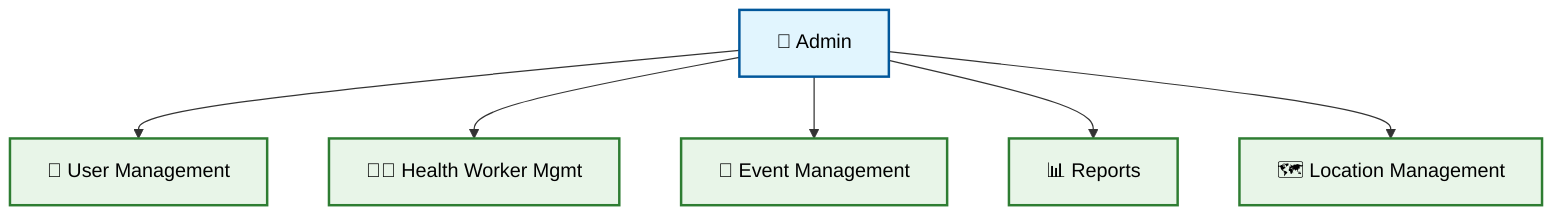 graph TB
    %% Admin Use Cases - Simplified
    
    Admin[👤 Admin]
    
    %% Core Functions
    UserMgmt[👥 User Management]
    HealthWorkerMgmt[👩‍⚕️ Health Worker Mgmt]
    EventMgmt[📅 Event Management]
    Reports[📊 Reports]
    LocationMgmt[🗺️ Location Management]
    
    %% Connections
    Admin --> UserMgmt
    Admin --> HealthWorkerMgmt
    Admin --> EventMgmt
    Admin --> Reports
    Admin --> LocationMgmt
    
    %% Styling
    classDef actor fill:#e1f5fe,stroke:#01579b,stroke-width:2px,color:#000
    classDef usecase fill:#e8f5e8,stroke:#2e7d32,stroke-width:2px,color:#000
    
    class Admin actor
    class UserMgmt,HealthWorkerMgmt,EventMgmt,Reports,LocationMgmt usecase